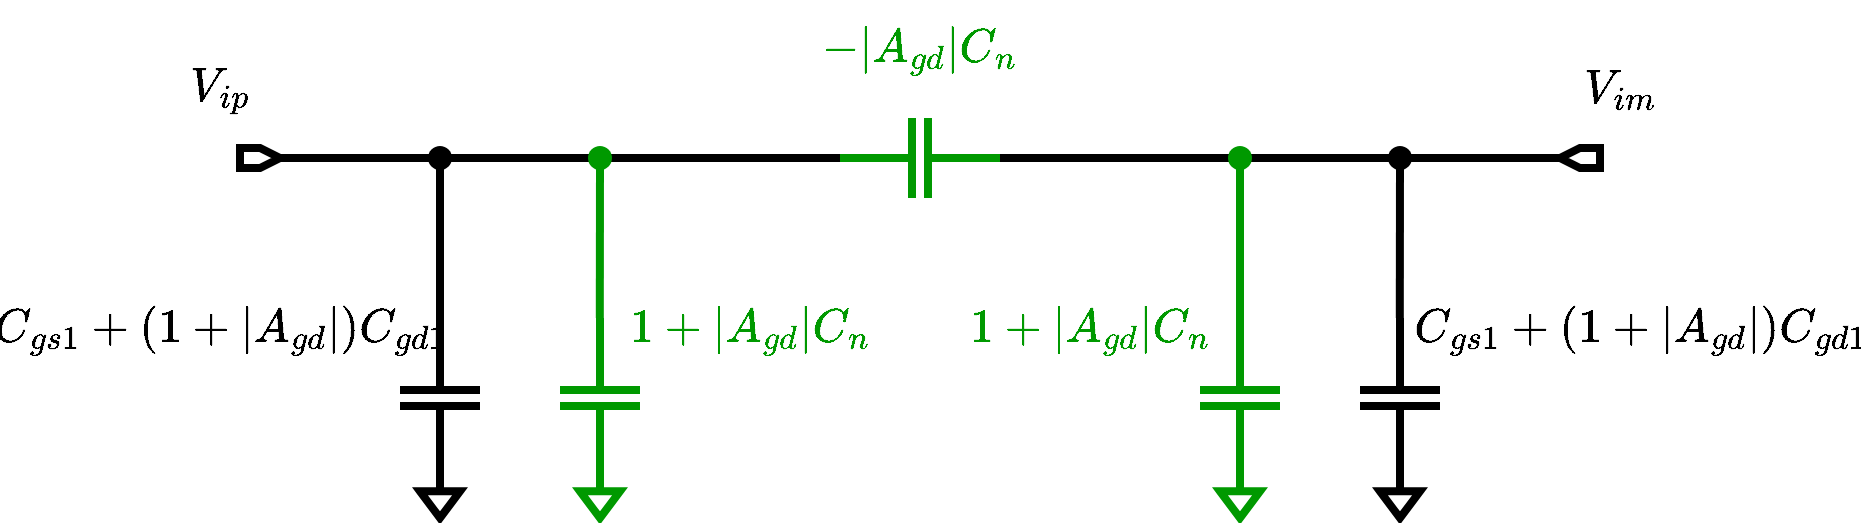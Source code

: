 <mxfile version="28.2.6">
  <diagram id="9si3c5jMpvYv5PBUfZjZ" name="Page-1">
    <mxGraphModel dx="1915" dy="781" grid="1" gridSize="10" guides="1" tooltips="1" connect="1" arrows="1" fold="1" page="1" pageScale="1" pageWidth="850" pageHeight="1100" math="1" shadow="0">
      <root>
        <mxCell id="0" />
        <mxCell id="1" parent="0" />
        <mxCell id="rvRxivRvpv-94pnli0Hr-1" value="" style="endArrow=none;html=1;rounded=0;strokeWidth=4;" edge="1" parent="1" source="rvRxivRvpv-94pnli0Hr-9">
          <mxGeometry width="50" height="50" relative="1" as="geometry">
            <mxPoint x="40" y="160" as="sourcePoint" />
            <mxPoint x="320" y="160" as="targetPoint" />
          </mxGeometry>
        </mxCell>
        <mxCell id="rvRxivRvpv-94pnli0Hr-2" value="" style="pointerEvents=1;verticalLabelPosition=bottom;shadow=0;dashed=0;align=center;html=1;verticalAlign=top;shape=mxgraph.electrical.capacitors.capacitor_1;fillColor=none;strokeWidth=4;strokeColor=#009900;" vertex="1" parent="1">
          <mxGeometry x="320" y="140" width="80" height="40" as="geometry" />
        </mxCell>
        <mxCell id="rvRxivRvpv-94pnli0Hr-4" value="" style="endArrow=none;html=1;rounded=0;strokeWidth=4;" edge="1" parent="1">
          <mxGeometry width="50" height="50" relative="1" as="geometry">
            <mxPoint x="400" y="159.96" as="sourcePoint" />
            <mxPoint x="680" y="160" as="targetPoint" />
          </mxGeometry>
        </mxCell>
        <mxCell id="rvRxivRvpv-94pnli0Hr-5" value="" style="pointerEvents=1;verticalLabelPosition=bottom;shadow=0;dashed=0;align=center;html=1;verticalAlign=top;shape=mxgraph.electrical.capacitors.capacitor_1;direction=south;fillColor=none;strokeWidth=4;" vertex="1" parent="1">
          <mxGeometry x="100" y="240" width="40" height="80" as="geometry" />
        </mxCell>
        <mxCell id="rvRxivRvpv-94pnli0Hr-6" value="" style="pointerEvents=1;verticalLabelPosition=bottom;shadow=0;dashed=0;align=center;html=1;verticalAlign=top;shape=mxgraph.electrical.capacitors.capacitor_1;direction=south;fillColor=none;strokeWidth=4;strokeColor=#009900;" vertex="1" parent="1">
          <mxGeometry x="180" y="240" width="40" height="80" as="geometry" />
        </mxCell>
        <mxCell id="rvRxivRvpv-94pnli0Hr-7" value="" style="endArrow=none;html=1;rounded=0;strokeWidth=4;" edge="1" parent="1">
          <mxGeometry width="50" height="50" relative="1" as="geometry">
            <mxPoint x="120" y="240" as="sourcePoint" />
            <mxPoint x="120" y="160" as="targetPoint" />
          </mxGeometry>
        </mxCell>
        <mxCell id="rvRxivRvpv-94pnli0Hr-8" value="" style="endArrow=none;html=1;rounded=0;strokeWidth=4;strokeColor=#009900;" edge="1" parent="1" source="rvRxivRvpv-94pnli0Hr-11">
          <mxGeometry width="50" height="50" relative="1" as="geometry">
            <mxPoint x="199.9" y="240" as="sourcePoint" />
            <mxPoint x="199.9" y="160" as="targetPoint" />
          </mxGeometry>
        </mxCell>
        <mxCell id="rvRxivRvpv-94pnli0Hr-10" value="" style="endArrow=none;html=1;rounded=0;strokeWidth=4;" edge="1" parent="1" target="rvRxivRvpv-94pnli0Hr-9">
          <mxGeometry width="50" height="50" relative="1" as="geometry">
            <mxPoint x="40" y="160" as="sourcePoint" />
            <mxPoint x="320" y="160" as="targetPoint" />
          </mxGeometry>
        </mxCell>
        <mxCell id="rvRxivRvpv-94pnli0Hr-9" value="" style="shape=waypoint;sketch=0;fillStyle=solid;size=6;pointerEvents=1;points=[];fillColor=none;resizable=0;rotatable=0;perimeter=centerPerimeter;snapToPoint=1;strokeWidth=4;" vertex="1" parent="1">
          <mxGeometry x="110" y="150" width="20" height="20" as="geometry" />
        </mxCell>
        <mxCell id="rvRxivRvpv-94pnli0Hr-12" value="" style="endArrow=none;html=1;rounded=0;strokeWidth=4;strokeColor=#009900;" edge="1" parent="1" target="rvRxivRvpv-94pnli0Hr-11">
          <mxGeometry width="50" height="50" relative="1" as="geometry">
            <mxPoint x="199.9" y="240" as="sourcePoint" />
            <mxPoint x="199.9" y="160" as="targetPoint" />
          </mxGeometry>
        </mxCell>
        <mxCell id="rvRxivRvpv-94pnli0Hr-11" value="" style="shape=waypoint;sketch=0;fillStyle=solid;size=6;pointerEvents=1;points=[];fillColor=none;resizable=0;rotatable=0;perimeter=centerPerimeter;snapToPoint=1;strokeWidth=4;strokeColor=#009900;" vertex="1" parent="1">
          <mxGeometry x="190" y="150" width="20" height="20" as="geometry" />
        </mxCell>
        <mxCell id="rvRxivRvpv-94pnli0Hr-13" value="" style="pointerEvents=1;verticalLabelPosition=bottom;shadow=0;dashed=0;align=center;html=1;verticalAlign=top;shape=mxgraph.electrical.capacitors.capacitor_1;direction=south;fillColor=none;strokeWidth=4;strokeColor=#009900;" vertex="1" parent="1">
          <mxGeometry x="500" y="240" width="40" height="80" as="geometry" />
        </mxCell>
        <mxCell id="rvRxivRvpv-94pnli0Hr-14" value="" style="pointerEvents=1;verticalLabelPosition=bottom;shadow=0;dashed=0;align=center;html=1;verticalAlign=top;shape=mxgraph.electrical.capacitors.capacitor_1;direction=south;fillColor=none;strokeWidth=4;" vertex="1" parent="1">
          <mxGeometry x="580" y="240" width="40" height="80" as="geometry" />
        </mxCell>
        <mxCell id="rvRxivRvpv-94pnli0Hr-15" value="" style="endArrow=none;html=1;rounded=0;strokeWidth=4;strokeColor=#009900;" edge="1" parent="1">
          <mxGeometry width="50" height="50" relative="1" as="geometry">
            <mxPoint x="520" y="240" as="sourcePoint" />
            <mxPoint x="520" y="160" as="targetPoint" />
          </mxGeometry>
        </mxCell>
        <mxCell id="rvRxivRvpv-94pnli0Hr-16" value="" style="endArrow=none;html=1;rounded=0;strokeWidth=4;" edge="1" parent="1" source="rvRxivRvpv-94pnli0Hr-19">
          <mxGeometry width="50" height="50" relative="1" as="geometry">
            <mxPoint x="599.9" y="240" as="sourcePoint" />
            <mxPoint x="599.9" y="160" as="targetPoint" />
          </mxGeometry>
        </mxCell>
        <mxCell id="rvRxivRvpv-94pnli0Hr-17" value="" style="shape=waypoint;sketch=0;fillStyle=solid;size=6;pointerEvents=1;points=[];fillColor=none;resizable=0;rotatable=0;perimeter=centerPerimeter;snapToPoint=1;strokeWidth=4;strokeColor=#009900;" vertex="1" parent="1">
          <mxGeometry x="510" y="150" width="20" height="20" as="geometry" />
        </mxCell>
        <mxCell id="rvRxivRvpv-94pnli0Hr-18" value="" style="endArrow=none;html=1;rounded=0;strokeWidth=4;" edge="1" parent="1" target="rvRxivRvpv-94pnli0Hr-19">
          <mxGeometry width="50" height="50" relative="1" as="geometry">
            <mxPoint x="599.9" y="240" as="sourcePoint" />
            <mxPoint x="599.9" y="160" as="targetPoint" />
          </mxGeometry>
        </mxCell>
        <mxCell id="rvRxivRvpv-94pnli0Hr-19" value="" style="shape=waypoint;sketch=0;fillStyle=solid;size=6;pointerEvents=1;points=[];fillColor=none;resizable=0;rotatable=0;perimeter=centerPerimeter;snapToPoint=1;strokeWidth=4;" vertex="1" parent="1">
          <mxGeometry x="590" y="150" width="20" height="20" as="geometry" />
        </mxCell>
        <mxCell id="rvRxivRvpv-94pnli0Hr-20" value="" style="pointerEvents=1;verticalLabelPosition=bottom;shadow=0;dashed=0;align=center;html=1;verticalAlign=top;shape=mxgraph.electrical.signal_sources.signal_ground;fillColor=none;strokeWidth=4;" vertex="1" parent="1">
          <mxGeometry x="110" y="320" width="20" height="20" as="geometry" />
        </mxCell>
        <mxCell id="rvRxivRvpv-94pnli0Hr-21" value="" style="pointerEvents=1;verticalLabelPosition=bottom;shadow=0;dashed=0;align=center;html=1;verticalAlign=top;shape=mxgraph.electrical.signal_sources.signal_ground;fillColor=none;strokeWidth=4;strokeColor=#009900;" vertex="1" parent="1">
          <mxGeometry x="190" y="320" width="20" height="20" as="geometry" />
        </mxCell>
        <mxCell id="rvRxivRvpv-94pnli0Hr-22" value="" style="pointerEvents=1;verticalLabelPosition=bottom;shadow=0;dashed=0;align=center;html=1;verticalAlign=top;shape=mxgraph.electrical.signal_sources.signal_ground;fillColor=none;strokeWidth=4;strokeColor=#009900;" vertex="1" parent="1">
          <mxGeometry x="510" y="320" width="20" height="20" as="geometry" />
        </mxCell>
        <mxCell id="rvRxivRvpv-94pnli0Hr-23" value="" style="pointerEvents=1;verticalLabelPosition=bottom;shadow=0;dashed=0;align=center;html=1;verticalAlign=top;shape=mxgraph.electrical.signal_sources.signal_ground;fillColor=none;strokeWidth=4;" vertex="1" parent="1">
          <mxGeometry x="590" y="320" width="20" height="20" as="geometry" />
        </mxCell>
        <mxCell id="rvRxivRvpv-94pnli0Hr-24" value="" style="html=1;shadow=0;dashed=0;align=center;verticalAlign=middle;shape=mxgraph.arrows2.arrow;dy=0;dx=10;notch=0;fillColor=none;strokeWidth=4;" vertex="1" parent="1">
          <mxGeometry x="20" y="155" width="20" height="10" as="geometry" />
        </mxCell>
        <mxCell id="rvRxivRvpv-94pnli0Hr-25" value="" style="html=1;shadow=0;dashed=0;align=center;verticalAlign=middle;shape=mxgraph.arrows2.arrow;dy=0;dx=10;notch=0;fillColor=none;direction=west;strokeWidth=4;" vertex="1" parent="1">
          <mxGeometry x="680" y="155" width="20" height="10" as="geometry" />
        </mxCell>
        <mxCell id="rvRxivRvpv-94pnli0Hr-26" value="&lt;font style=&quot;font-size: 20px; color: rgb(0, 153, 0);&quot;&gt;&lt;b&gt;$$-|A_{gd}|C_n$$&lt;/b&gt;&lt;/font&gt;" style="text;html=1;whiteSpace=wrap;strokeColor=none;fillColor=none;align=center;verticalAlign=middle;rounded=0;" vertex="1" parent="1">
          <mxGeometry x="330" y="90" width="60" height="30" as="geometry" />
        </mxCell>
        <mxCell id="rvRxivRvpv-94pnli0Hr-27" value="&lt;font style=&quot;font-size: 20px; color: rgb(0, 153, 0);&quot;&gt;&lt;b&gt;$$1+|A_{gd}|C_n$$&lt;/b&gt;&lt;/font&gt;" style="text;html=1;whiteSpace=wrap;strokeColor=none;fillColor=none;align=center;verticalAlign=middle;rounded=0;" vertex="1" parent="1">
          <mxGeometry x="210" y="230" width="130" height="30" as="geometry" />
        </mxCell>
        <mxCell id="rvRxivRvpv-94pnli0Hr-29" value="&lt;font style=&quot;font-size: 20px; color: rgb(0, 0, 0);&quot;&gt;&lt;b&gt;$$C_{gs1}+(1+|A_{gd}|)C_{gd1}$$&lt;/b&gt;&lt;/font&gt;" style="text;html=1;whiteSpace=wrap;strokeColor=none;fillColor=none;align=center;verticalAlign=middle;rounded=0;" vertex="1" parent="1">
          <mxGeometry x="-100" y="230" width="220" height="30" as="geometry" />
        </mxCell>
        <mxCell id="rvRxivRvpv-94pnli0Hr-32" value="&lt;font style=&quot;font-size: 20px; color: rgb(0, 0, 0);&quot;&gt;&lt;b&gt;$$C_{gs1}+(1+|A_{gd}|)C_{gd1}$$&lt;/b&gt;&lt;/font&gt;" style="text;html=1;whiteSpace=wrap;strokeColor=none;fillColor=none;align=center;verticalAlign=middle;rounded=0;" vertex="1" parent="1">
          <mxGeometry x="610" y="230" width="220" height="30" as="geometry" />
        </mxCell>
        <mxCell id="rvRxivRvpv-94pnli0Hr-33" value="&lt;font style=&quot;font-size: 20px; color: rgb(0, 153, 0);&quot;&gt;&lt;b&gt;$$1+|A_{gd}|C_n$$&lt;/b&gt;&lt;/font&gt;" style="text;html=1;whiteSpace=wrap;strokeColor=none;fillColor=none;align=center;verticalAlign=middle;rounded=0;" vertex="1" parent="1">
          <mxGeometry x="380" y="230" width="130" height="30" as="geometry" />
        </mxCell>
        <mxCell id="rvRxivRvpv-94pnli0Hr-34" value="&lt;font style=&quot;font-size: 20px; color: rgb(0, 0, 0);&quot;&gt;&lt;b style=&quot;&quot;&gt;$$V_{ip}$$&lt;/b&gt;&lt;/font&gt;" style="text;html=1;whiteSpace=wrap;strokeColor=none;fillColor=none;align=center;verticalAlign=middle;rounded=0;" vertex="1" parent="1">
          <mxGeometry x="-20" y="110" width="60" height="30" as="geometry" />
        </mxCell>
        <mxCell id="rvRxivRvpv-94pnli0Hr-35" value="&lt;font style=&quot;font-size: 20px; color: rgb(0, 0, 0);&quot;&gt;&lt;b style=&quot;&quot;&gt;$$V_{im}$$&lt;/b&gt;&lt;/font&gt;" style="text;html=1;whiteSpace=wrap;strokeColor=none;fillColor=none;align=center;verticalAlign=middle;rounded=0;" vertex="1" parent="1">
          <mxGeometry x="680" y="110" width="60" height="30" as="geometry" />
        </mxCell>
      </root>
    </mxGraphModel>
  </diagram>
</mxfile>
